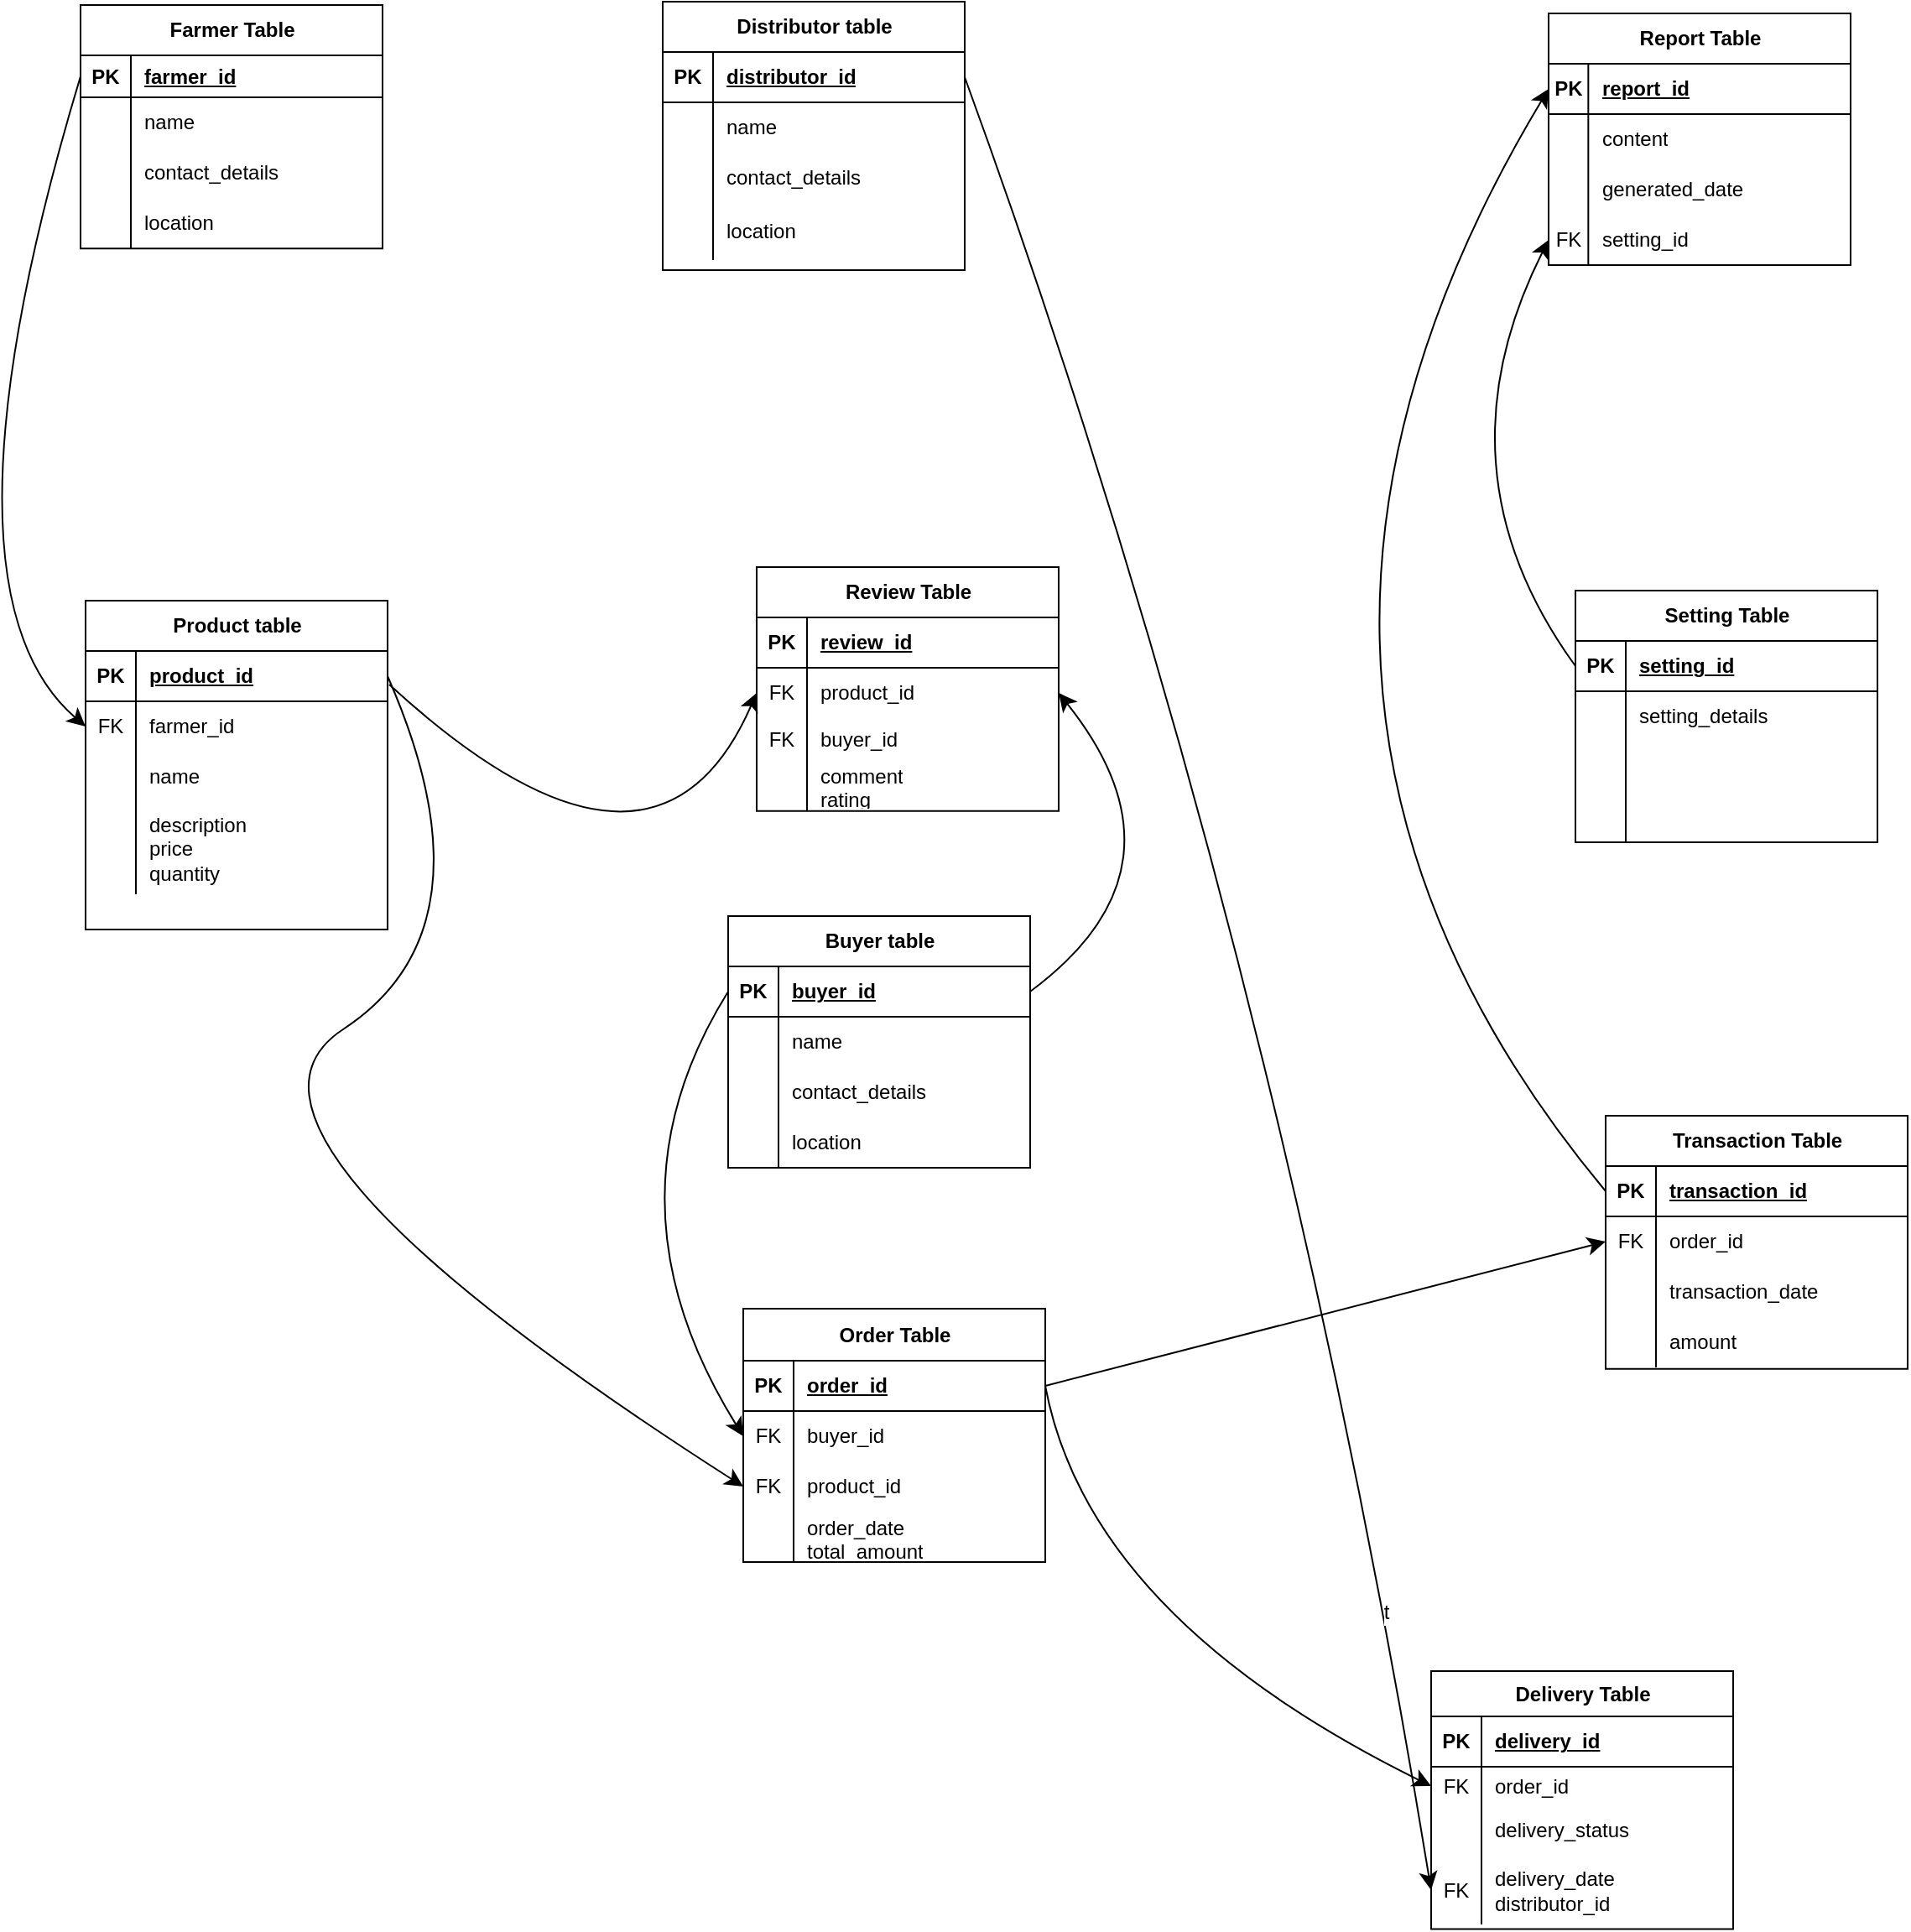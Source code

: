 <mxfile version="24.4.10" type="github">
  <diagram name="Page-1" id="PIBhkGKKTh2Sm1CBr-a1">
    <mxGraphModel dx="559" dy="912" grid="0" gridSize="10" guides="1" tooltips="1" connect="1" arrows="1" fold="1" page="0" pageScale="1" pageWidth="850" pageHeight="1100" math="0" shadow="0">
      <root>
        <mxCell id="0" />
        <mxCell id="1" parent="0" />
        <mxCell id="TpNefJh3EdQcDRhk7b_--1" value="Product table" style="shape=table;startSize=30;container=1;collapsible=1;childLayout=tableLayout;fixedRows=1;rowLines=0;fontStyle=1;align=center;resizeLast=1;html=1;" vertex="1" parent="1">
          <mxGeometry x="81" y="325" width="180" height="196" as="geometry" />
        </mxCell>
        <mxCell id="TpNefJh3EdQcDRhk7b_--2" value="" style="shape=tableRow;horizontal=0;startSize=0;swimlaneHead=0;swimlaneBody=0;fillColor=none;collapsible=0;dropTarget=0;points=[[0,0.5],[1,0.5]];portConstraint=eastwest;top=0;left=0;right=0;bottom=1;" vertex="1" parent="TpNefJh3EdQcDRhk7b_--1">
          <mxGeometry y="30" width="180" height="30" as="geometry" />
        </mxCell>
        <mxCell id="TpNefJh3EdQcDRhk7b_--3" value="PK" style="shape=partialRectangle;connectable=0;fillColor=none;top=0;left=0;bottom=0;right=0;fontStyle=1;overflow=hidden;whiteSpace=wrap;html=1;" vertex="1" parent="TpNefJh3EdQcDRhk7b_--2">
          <mxGeometry width="30" height="30" as="geometry">
            <mxRectangle width="30" height="30" as="alternateBounds" />
          </mxGeometry>
        </mxCell>
        <mxCell id="TpNefJh3EdQcDRhk7b_--4" value="product_id" style="shape=partialRectangle;connectable=0;fillColor=none;top=0;left=0;bottom=0;right=0;align=left;spacingLeft=6;fontStyle=5;overflow=hidden;whiteSpace=wrap;html=1;" vertex="1" parent="TpNefJh3EdQcDRhk7b_--2">
          <mxGeometry x="30" width="150" height="30" as="geometry">
            <mxRectangle width="150" height="30" as="alternateBounds" />
          </mxGeometry>
        </mxCell>
        <mxCell id="TpNefJh3EdQcDRhk7b_--5" value="" style="shape=tableRow;horizontal=0;startSize=0;swimlaneHead=0;swimlaneBody=0;fillColor=none;collapsible=0;dropTarget=0;points=[[0,0.5],[1,0.5]];portConstraint=eastwest;top=0;left=0;right=0;bottom=0;" vertex="1" parent="TpNefJh3EdQcDRhk7b_--1">
          <mxGeometry y="60" width="180" height="30" as="geometry" />
        </mxCell>
        <mxCell id="TpNefJh3EdQcDRhk7b_--6" value="FK" style="shape=partialRectangle;connectable=0;fillColor=none;top=0;left=0;bottom=0;right=0;editable=1;overflow=hidden;whiteSpace=wrap;html=1;" vertex="1" parent="TpNefJh3EdQcDRhk7b_--5">
          <mxGeometry width="30" height="30" as="geometry">
            <mxRectangle width="30" height="30" as="alternateBounds" />
          </mxGeometry>
        </mxCell>
        <mxCell id="TpNefJh3EdQcDRhk7b_--7" value="farmer_id" style="shape=partialRectangle;connectable=0;fillColor=none;top=0;left=0;bottom=0;right=0;align=left;spacingLeft=6;overflow=hidden;whiteSpace=wrap;html=1;" vertex="1" parent="TpNefJh3EdQcDRhk7b_--5">
          <mxGeometry x="30" width="150" height="30" as="geometry">
            <mxRectangle width="150" height="30" as="alternateBounds" />
          </mxGeometry>
        </mxCell>
        <mxCell id="TpNefJh3EdQcDRhk7b_--8" value="" style="shape=tableRow;horizontal=0;startSize=0;swimlaneHead=0;swimlaneBody=0;fillColor=none;collapsible=0;dropTarget=0;points=[[0,0.5],[1,0.5]];portConstraint=eastwest;top=0;left=0;right=0;bottom=0;" vertex="1" parent="TpNefJh3EdQcDRhk7b_--1">
          <mxGeometry y="90" width="180" height="30" as="geometry" />
        </mxCell>
        <mxCell id="TpNefJh3EdQcDRhk7b_--9" value="" style="shape=partialRectangle;connectable=0;fillColor=none;top=0;left=0;bottom=0;right=0;editable=1;overflow=hidden;whiteSpace=wrap;html=1;" vertex="1" parent="TpNefJh3EdQcDRhk7b_--8">
          <mxGeometry width="30" height="30" as="geometry">
            <mxRectangle width="30" height="30" as="alternateBounds" />
          </mxGeometry>
        </mxCell>
        <mxCell id="TpNefJh3EdQcDRhk7b_--10" value="name" style="shape=partialRectangle;connectable=0;fillColor=none;top=0;left=0;bottom=0;right=0;align=left;spacingLeft=6;overflow=hidden;whiteSpace=wrap;html=1;" vertex="1" parent="TpNefJh3EdQcDRhk7b_--8">
          <mxGeometry x="30" width="150" height="30" as="geometry">
            <mxRectangle width="150" height="30" as="alternateBounds" />
          </mxGeometry>
        </mxCell>
        <mxCell id="TpNefJh3EdQcDRhk7b_--11" value="" style="shape=tableRow;horizontal=0;startSize=0;swimlaneHead=0;swimlaneBody=0;fillColor=none;collapsible=0;dropTarget=0;points=[[0,0.5],[1,0.5]];portConstraint=eastwest;top=0;left=0;right=0;bottom=0;" vertex="1" parent="TpNefJh3EdQcDRhk7b_--1">
          <mxGeometry y="120" width="180" height="55" as="geometry" />
        </mxCell>
        <mxCell id="TpNefJh3EdQcDRhk7b_--12" value="" style="shape=partialRectangle;connectable=0;fillColor=none;top=0;left=0;bottom=0;right=0;editable=1;overflow=hidden;whiteSpace=wrap;html=1;" vertex="1" parent="TpNefJh3EdQcDRhk7b_--11">
          <mxGeometry width="30" height="55" as="geometry">
            <mxRectangle width="30" height="55" as="alternateBounds" />
          </mxGeometry>
        </mxCell>
        <mxCell id="TpNefJh3EdQcDRhk7b_--13" value="description&lt;div&gt;price&lt;/div&gt;&lt;div&gt;quantity&lt;/div&gt;" style="shape=partialRectangle;connectable=0;fillColor=none;top=0;left=0;bottom=0;right=0;align=left;spacingLeft=6;overflow=hidden;whiteSpace=wrap;html=1;" vertex="1" parent="TpNefJh3EdQcDRhk7b_--11">
          <mxGeometry x="30" width="150" height="55" as="geometry">
            <mxRectangle width="150" height="55" as="alternateBounds" />
          </mxGeometry>
        </mxCell>
        <mxCell id="TpNefJh3EdQcDRhk7b_--14" value="Order Table" style="shape=table;startSize=31;container=1;collapsible=1;childLayout=tableLayout;fixedRows=1;rowLines=0;fontStyle=1;align=center;resizeLast=1;html=1;" vertex="1" parent="1">
          <mxGeometry x="473" y="747" width="180" height="151" as="geometry" />
        </mxCell>
        <mxCell id="TpNefJh3EdQcDRhk7b_--15" value="" style="shape=tableRow;horizontal=0;startSize=0;swimlaneHead=0;swimlaneBody=0;fillColor=none;collapsible=0;dropTarget=0;points=[[0,0.5],[1,0.5]];portConstraint=eastwest;top=0;left=0;right=0;bottom=1;" vertex="1" parent="TpNefJh3EdQcDRhk7b_--14">
          <mxGeometry y="31" width="180" height="30" as="geometry" />
        </mxCell>
        <mxCell id="TpNefJh3EdQcDRhk7b_--16" value="PK" style="shape=partialRectangle;connectable=0;fillColor=none;top=0;left=0;bottom=0;right=0;fontStyle=1;overflow=hidden;whiteSpace=wrap;html=1;" vertex="1" parent="TpNefJh3EdQcDRhk7b_--15">
          <mxGeometry width="30" height="30" as="geometry">
            <mxRectangle width="30" height="30" as="alternateBounds" />
          </mxGeometry>
        </mxCell>
        <mxCell id="TpNefJh3EdQcDRhk7b_--17" value="order_id" style="shape=partialRectangle;connectable=0;fillColor=none;top=0;left=0;bottom=0;right=0;align=left;spacingLeft=6;fontStyle=5;overflow=hidden;whiteSpace=wrap;html=1;" vertex="1" parent="TpNefJh3EdQcDRhk7b_--15">
          <mxGeometry x="30" width="150" height="30" as="geometry">
            <mxRectangle width="150" height="30" as="alternateBounds" />
          </mxGeometry>
        </mxCell>
        <mxCell id="TpNefJh3EdQcDRhk7b_--18" value="" style="shape=tableRow;horizontal=0;startSize=0;swimlaneHead=0;swimlaneBody=0;fillColor=none;collapsible=0;dropTarget=0;points=[[0,0.5],[1,0.5]];portConstraint=eastwest;top=0;left=0;right=0;bottom=0;" vertex="1" parent="TpNefJh3EdQcDRhk7b_--14">
          <mxGeometry y="61" width="180" height="30" as="geometry" />
        </mxCell>
        <mxCell id="TpNefJh3EdQcDRhk7b_--19" value="FK" style="shape=partialRectangle;connectable=0;fillColor=none;top=0;left=0;bottom=0;right=0;editable=1;overflow=hidden;whiteSpace=wrap;html=1;" vertex="1" parent="TpNefJh3EdQcDRhk7b_--18">
          <mxGeometry width="30" height="30" as="geometry">
            <mxRectangle width="30" height="30" as="alternateBounds" />
          </mxGeometry>
        </mxCell>
        <mxCell id="TpNefJh3EdQcDRhk7b_--20" value="buyer_id" style="shape=partialRectangle;connectable=0;fillColor=none;top=0;left=0;bottom=0;right=0;align=left;spacingLeft=6;overflow=hidden;whiteSpace=wrap;html=1;" vertex="1" parent="TpNefJh3EdQcDRhk7b_--18">
          <mxGeometry x="30" width="150" height="30" as="geometry">
            <mxRectangle width="150" height="30" as="alternateBounds" />
          </mxGeometry>
        </mxCell>
        <mxCell id="TpNefJh3EdQcDRhk7b_--21" value="" style="shape=tableRow;horizontal=0;startSize=0;swimlaneHead=0;swimlaneBody=0;fillColor=none;collapsible=0;dropTarget=0;points=[[0,0.5],[1,0.5]];portConstraint=eastwest;top=0;left=0;right=0;bottom=0;" vertex="1" parent="TpNefJh3EdQcDRhk7b_--14">
          <mxGeometry y="91" width="180" height="30" as="geometry" />
        </mxCell>
        <mxCell id="TpNefJh3EdQcDRhk7b_--22" value="FK" style="shape=partialRectangle;connectable=0;fillColor=none;top=0;left=0;bottom=0;right=0;editable=1;overflow=hidden;whiteSpace=wrap;html=1;" vertex="1" parent="TpNefJh3EdQcDRhk7b_--21">
          <mxGeometry width="30" height="30" as="geometry">
            <mxRectangle width="30" height="30" as="alternateBounds" />
          </mxGeometry>
        </mxCell>
        <mxCell id="TpNefJh3EdQcDRhk7b_--23" value="product_id" style="shape=partialRectangle;connectable=0;fillColor=none;top=0;left=0;bottom=0;right=0;align=left;spacingLeft=6;overflow=hidden;whiteSpace=wrap;html=1;" vertex="1" parent="TpNefJh3EdQcDRhk7b_--21">
          <mxGeometry x="30" width="150" height="30" as="geometry">
            <mxRectangle width="150" height="30" as="alternateBounds" />
          </mxGeometry>
        </mxCell>
        <mxCell id="TpNefJh3EdQcDRhk7b_--24" value="" style="shape=tableRow;horizontal=0;startSize=0;swimlaneHead=0;swimlaneBody=0;fillColor=none;collapsible=0;dropTarget=0;points=[[0,0.5],[1,0.5]];portConstraint=eastwest;top=0;left=0;right=0;bottom=0;" vertex="1" parent="TpNefJh3EdQcDRhk7b_--14">
          <mxGeometry y="121" width="180" height="30" as="geometry" />
        </mxCell>
        <mxCell id="TpNefJh3EdQcDRhk7b_--25" value="" style="shape=partialRectangle;connectable=0;fillColor=none;top=0;left=0;bottom=0;right=0;editable=1;overflow=hidden;whiteSpace=wrap;html=1;" vertex="1" parent="TpNefJh3EdQcDRhk7b_--24">
          <mxGeometry width="30" height="30" as="geometry">
            <mxRectangle width="30" height="30" as="alternateBounds" />
          </mxGeometry>
        </mxCell>
        <mxCell id="TpNefJh3EdQcDRhk7b_--26" value="order_date&lt;div&gt;total_amount&lt;/div&gt;" style="shape=partialRectangle;connectable=0;fillColor=none;top=0;left=0;bottom=0;right=0;align=left;spacingLeft=6;overflow=hidden;whiteSpace=wrap;html=1;" vertex="1" parent="TpNefJh3EdQcDRhk7b_--24">
          <mxGeometry x="30" width="150" height="30" as="geometry">
            <mxRectangle width="150" height="30" as="alternateBounds" />
          </mxGeometry>
        </mxCell>
        <mxCell id="TpNefJh3EdQcDRhk7b_--27" value="Delivery Table" style="shape=table;startSize=27;container=1;collapsible=1;childLayout=tableLayout;fixedRows=1;rowLines=0;fontStyle=1;align=center;resizeLast=1;html=1;" vertex="1" parent="1">
          <mxGeometry x="883" y="963" width="180" height="153.689" as="geometry" />
        </mxCell>
        <mxCell id="TpNefJh3EdQcDRhk7b_--28" value="" style="shape=tableRow;horizontal=0;startSize=0;swimlaneHead=0;swimlaneBody=0;fillColor=none;collapsible=0;dropTarget=0;points=[[0,0.5],[1,0.5]];portConstraint=eastwest;top=0;left=0;right=0;bottom=1;" vertex="1" parent="TpNefJh3EdQcDRhk7b_--27">
          <mxGeometry y="27" width="180" height="30" as="geometry" />
        </mxCell>
        <mxCell id="TpNefJh3EdQcDRhk7b_--29" value="PK" style="shape=partialRectangle;connectable=0;fillColor=none;top=0;left=0;bottom=0;right=0;fontStyle=1;overflow=hidden;whiteSpace=wrap;html=1;" vertex="1" parent="TpNefJh3EdQcDRhk7b_--28">
          <mxGeometry width="30" height="30" as="geometry">
            <mxRectangle width="30" height="30" as="alternateBounds" />
          </mxGeometry>
        </mxCell>
        <mxCell id="TpNefJh3EdQcDRhk7b_--30" value="delivery_id" style="shape=partialRectangle;connectable=0;fillColor=none;top=0;left=0;bottom=0;right=0;align=left;spacingLeft=6;fontStyle=5;overflow=hidden;whiteSpace=wrap;html=1;" vertex="1" parent="TpNefJh3EdQcDRhk7b_--28">
          <mxGeometry x="30" width="150" height="30" as="geometry">
            <mxRectangle width="150" height="30" as="alternateBounds" />
          </mxGeometry>
        </mxCell>
        <mxCell id="TpNefJh3EdQcDRhk7b_--31" value="" style="shape=tableRow;horizontal=0;startSize=0;swimlaneHead=0;swimlaneBody=0;fillColor=none;collapsible=0;dropTarget=0;points=[[0,0.5],[1,0.5]];portConstraint=eastwest;top=0;left=0;right=0;bottom=0;" vertex="1" parent="TpNefJh3EdQcDRhk7b_--27">
          <mxGeometry y="57" width="180" height="23" as="geometry" />
        </mxCell>
        <mxCell id="TpNefJh3EdQcDRhk7b_--32" value="FK" style="shape=partialRectangle;connectable=0;fillColor=none;top=0;left=0;bottom=0;right=0;editable=1;overflow=hidden;whiteSpace=wrap;html=1;" vertex="1" parent="TpNefJh3EdQcDRhk7b_--31">
          <mxGeometry width="30" height="23" as="geometry">
            <mxRectangle width="30" height="23" as="alternateBounds" />
          </mxGeometry>
        </mxCell>
        <mxCell id="TpNefJh3EdQcDRhk7b_--33" value="order_id" style="shape=partialRectangle;connectable=0;fillColor=none;top=0;left=0;bottom=0;right=0;align=left;spacingLeft=6;overflow=hidden;whiteSpace=wrap;html=1;" vertex="1" parent="TpNefJh3EdQcDRhk7b_--31">
          <mxGeometry x="30" width="150" height="23" as="geometry">
            <mxRectangle width="150" height="23" as="alternateBounds" />
          </mxGeometry>
        </mxCell>
        <mxCell id="TpNefJh3EdQcDRhk7b_--34" value="" style="shape=tableRow;horizontal=0;startSize=0;swimlaneHead=0;swimlaneBody=0;fillColor=none;collapsible=0;dropTarget=0;points=[[0,0.5],[1,0.5]];portConstraint=eastwest;top=0;left=0;right=0;bottom=0;" vertex="1" parent="TpNefJh3EdQcDRhk7b_--27">
          <mxGeometry y="80" width="180" height="30" as="geometry" />
        </mxCell>
        <mxCell id="TpNefJh3EdQcDRhk7b_--35" value="" style="shape=partialRectangle;connectable=0;fillColor=none;top=0;left=0;bottom=0;right=0;editable=1;overflow=hidden;whiteSpace=wrap;html=1;" vertex="1" parent="TpNefJh3EdQcDRhk7b_--34">
          <mxGeometry width="30" height="30" as="geometry">
            <mxRectangle width="30" height="30" as="alternateBounds" />
          </mxGeometry>
        </mxCell>
        <mxCell id="TpNefJh3EdQcDRhk7b_--36" value="delivery_status" style="shape=partialRectangle;connectable=0;fillColor=none;top=0;left=0;bottom=0;right=0;align=left;spacingLeft=6;overflow=hidden;whiteSpace=wrap;html=1;" vertex="1" parent="TpNefJh3EdQcDRhk7b_--34">
          <mxGeometry x="30" width="150" height="30" as="geometry">
            <mxRectangle width="150" height="30" as="alternateBounds" />
          </mxGeometry>
        </mxCell>
        <mxCell id="TpNefJh3EdQcDRhk7b_--37" value="" style="shape=tableRow;horizontal=0;startSize=0;swimlaneHead=0;swimlaneBody=0;fillColor=none;collapsible=0;dropTarget=0;points=[[0,0.5],[1,0.5]];portConstraint=eastwest;top=0;left=0;right=0;bottom=0;" vertex="1" parent="TpNefJh3EdQcDRhk7b_--27">
          <mxGeometry y="110" width="180" height="41" as="geometry" />
        </mxCell>
        <mxCell id="TpNefJh3EdQcDRhk7b_--38" value="FK" style="shape=partialRectangle;connectable=0;fillColor=none;top=0;left=0;bottom=0;right=0;editable=1;overflow=hidden;whiteSpace=wrap;html=1;" vertex="1" parent="TpNefJh3EdQcDRhk7b_--37">
          <mxGeometry width="30" height="41" as="geometry">
            <mxRectangle width="30" height="41" as="alternateBounds" />
          </mxGeometry>
        </mxCell>
        <mxCell id="TpNefJh3EdQcDRhk7b_--39" value="delivery_date&lt;div&gt;distributor_id&lt;/div&gt;" style="shape=partialRectangle;connectable=0;fillColor=none;top=0;left=0;bottom=0;right=0;align=left;spacingLeft=6;overflow=hidden;whiteSpace=wrap;html=1;" vertex="1" parent="TpNefJh3EdQcDRhk7b_--37">
          <mxGeometry x="30" width="150" height="41" as="geometry">
            <mxRectangle width="150" height="41" as="alternateBounds" />
          </mxGeometry>
        </mxCell>
        <mxCell id="TpNefJh3EdQcDRhk7b_--40" value="Review Table" style="shape=table;startSize=30;container=1;collapsible=1;childLayout=tableLayout;fixedRows=1;rowLines=0;fontStyle=1;align=center;resizeLast=1;html=1;" vertex="1" parent="1">
          <mxGeometry x="481" y="305" width="180" height="145.333" as="geometry" />
        </mxCell>
        <mxCell id="TpNefJh3EdQcDRhk7b_--41" value="" style="shape=tableRow;horizontal=0;startSize=0;swimlaneHead=0;swimlaneBody=0;fillColor=none;collapsible=0;dropTarget=0;points=[[0,0.5],[1,0.5]];portConstraint=eastwest;top=0;left=0;right=0;bottom=1;" vertex="1" parent="TpNefJh3EdQcDRhk7b_--40">
          <mxGeometry y="30" width="180" height="30" as="geometry" />
        </mxCell>
        <mxCell id="TpNefJh3EdQcDRhk7b_--42" value="PK" style="shape=partialRectangle;connectable=0;fillColor=none;top=0;left=0;bottom=0;right=0;fontStyle=1;overflow=hidden;whiteSpace=wrap;html=1;" vertex="1" parent="TpNefJh3EdQcDRhk7b_--41">
          <mxGeometry width="30" height="30" as="geometry">
            <mxRectangle width="30" height="30" as="alternateBounds" />
          </mxGeometry>
        </mxCell>
        <mxCell id="TpNefJh3EdQcDRhk7b_--43" value="review_id" style="shape=partialRectangle;connectable=0;fillColor=none;top=0;left=0;bottom=0;right=0;align=left;spacingLeft=6;fontStyle=5;overflow=hidden;whiteSpace=wrap;html=1;" vertex="1" parent="TpNefJh3EdQcDRhk7b_--41">
          <mxGeometry x="30" width="150" height="30" as="geometry">
            <mxRectangle width="150" height="30" as="alternateBounds" />
          </mxGeometry>
        </mxCell>
        <mxCell id="TpNefJh3EdQcDRhk7b_--44" value="" style="shape=tableRow;horizontal=0;startSize=0;swimlaneHead=0;swimlaneBody=0;fillColor=none;collapsible=0;dropTarget=0;points=[[0,0.5],[1,0.5]];portConstraint=eastwest;top=0;left=0;right=0;bottom=0;" vertex="1" parent="TpNefJh3EdQcDRhk7b_--40">
          <mxGeometry y="60" width="180" height="30" as="geometry" />
        </mxCell>
        <mxCell id="TpNefJh3EdQcDRhk7b_--45" value="FK" style="shape=partialRectangle;connectable=0;fillColor=none;top=0;left=0;bottom=0;right=0;editable=1;overflow=hidden;whiteSpace=wrap;html=1;" vertex="1" parent="TpNefJh3EdQcDRhk7b_--44">
          <mxGeometry width="30" height="30" as="geometry">
            <mxRectangle width="30" height="30" as="alternateBounds" />
          </mxGeometry>
        </mxCell>
        <mxCell id="TpNefJh3EdQcDRhk7b_--46" value="product_id" style="shape=partialRectangle;connectable=0;fillColor=none;top=0;left=0;bottom=0;right=0;align=left;spacingLeft=6;overflow=hidden;whiteSpace=wrap;html=1;" vertex="1" parent="TpNefJh3EdQcDRhk7b_--44">
          <mxGeometry x="30" width="150" height="30" as="geometry">
            <mxRectangle width="150" height="30" as="alternateBounds" />
          </mxGeometry>
        </mxCell>
        <mxCell id="TpNefJh3EdQcDRhk7b_--47" value="" style="shape=tableRow;horizontal=0;startSize=0;swimlaneHead=0;swimlaneBody=0;fillColor=none;collapsible=0;dropTarget=0;points=[[0,0.5],[1,0.5]];portConstraint=eastwest;top=0;left=0;right=0;bottom=0;" vertex="1" parent="TpNefJh3EdQcDRhk7b_--40">
          <mxGeometry y="90" width="180" height="25" as="geometry" />
        </mxCell>
        <mxCell id="TpNefJh3EdQcDRhk7b_--48" value="FK" style="shape=partialRectangle;connectable=0;fillColor=none;top=0;left=0;bottom=0;right=0;editable=1;overflow=hidden;whiteSpace=wrap;html=1;" vertex="1" parent="TpNefJh3EdQcDRhk7b_--47">
          <mxGeometry width="30" height="25" as="geometry">
            <mxRectangle width="30" height="25" as="alternateBounds" />
          </mxGeometry>
        </mxCell>
        <mxCell id="TpNefJh3EdQcDRhk7b_--49" value="buyer_id" style="shape=partialRectangle;connectable=0;fillColor=none;top=0;left=0;bottom=0;right=0;align=left;spacingLeft=6;overflow=hidden;whiteSpace=wrap;html=1;" vertex="1" parent="TpNefJh3EdQcDRhk7b_--47">
          <mxGeometry x="30" width="150" height="25" as="geometry">
            <mxRectangle width="150" height="25" as="alternateBounds" />
          </mxGeometry>
        </mxCell>
        <mxCell id="TpNefJh3EdQcDRhk7b_--50" value="" style="shape=tableRow;horizontal=0;startSize=0;swimlaneHead=0;swimlaneBody=0;fillColor=none;collapsible=0;dropTarget=0;points=[[0,0.5],[1,0.5]];portConstraint=eastwest;top=0;left=0;right=0;bottom=0;" vertex="1" parent="TpNefJh3EdQcDRhk7b_--40">
          <mxGeometry y="115" width="180" height="30" as="geometry" />
        </mxCell>
        <mxCell id="TpNefJh3EdQcDRhk7b_--51" value="" style="shape=partialRectangle;connectable=0;fillColor=none;top=0;left=0;bottom=0;right=0;editable=1;overflow=hidden;whiteSpace=wrap;html=1;" vertex="1" parent="TpNefJh3EdQcDRhk7b_--50">
          <mxGeometry width="30" height="30" as="geometry">
            <mxRectangle width="30" height="30" as="alternateBounds" />
          </mxGeometry>
        </mxCell>
        <mxCell id="TpNefJh3EdQcDRhk7b_--52" value="comment&lt;div&gt;rating&lt;/div&gt;" style="shape=partialRectangle;connectable=0;fillColor=none;top=0;left=0;bottom=0;right=0;align=left;spacingLeft=6;overflow=hidden;whiteSpace=wrap;html=1;" vertex="1" parent="TpNefJh3EdQcDRhk7b_--50">
          <mxGeometry x="30" width="150" height="30" as="geometry">
            <mxRectangle width="150" height="30" as="alternateBounds" />
          </mxGeometry>
        </mxCell>
        <mxCell id="TpNefJh3EdQcDRhk7b_--53" value="Transaction Table" style="shape=table;startSize=30;container=1;collapsible=1;childLayout=tableLayout;fixedRows=1;rowLines=0;fontStyle=1;align=center;resizeLast=1;html=1;" vertex="1" parent="1">
          <mxGeometry x="987" y="632" width="180" height="150.875" as="geometry" />
        </mxCell>
        <mxCell id="TpNefJh3EdQcDRhk7b_--54" value="" style="shape=tableRow;horizontal=0;startSize=0;swimlaneHead=0;swimlaneBody=0;fillColor=none;collapsible=0;dropTarget=0;points=[[0,0.5],[1,0.5]];portConstraint=eastwest;top=0;left=0;right=0;bottom=1;" vertex="1" parent="TpNefJh3EdQcDRhk7b_--53">
          <mxGeometry y="30" width="180" height="30" as="geometry" />
        </mxCell>
        <mxCell id="TpNefJh3EdQcDRhk7b_--55" value="PK" style="shape=partialRectangle;connectable=0;fillColor=none;top=0;left=0;bottom=0;right=0;fontStyle=1;overflow=hidden;whiteSpace=wrap;html=1;" vertex="1" parent="TpNefJh3EdQcDRhk7b_--54">
          <mxGeometry width="30" height="30" as="geometry">
            <mxRectangle width="30" height="30" as="alternateBounds" />
          </mxGeometry>
        </mxCell>
        <mxCell id="TpNefJh3EdQcDRhk7b_--56" value="transaction_id" style="shape=partialRectangle;connectable=0;fillColor=none;top=0;left=0;bottom=0;right=0;align=left;spacingLeft=6;fontStyle=5;overflow=hidden;whiteSpace=wrap;html=1;" vertex="1" parent="TpNefJh3EdQcDRhk7b_--54">
          <mxGeometry x="30" width="150" height="30" as="geometry">
            <mxRectangle width="150" height="30" as="alternateBounds" />
          </mxGeometry>
        </mxCell>
        <mxCell id="TpNefJh3EdQcDRhk7b_--57" value="" style="shape=tableRow;horizontal=0;startSize=0;swimlaneHead=0;swimlaneBody=0;fillColor=none;collapsible=0;dropTarget=0;points=[[0,0.5],[1,0.5]];portConstraint=eastwest;top=0;left=0;right=0;bottom=0;" vertex="1" parent="TpNefJh3EdQcDRhk7b_--53">
          <mxGeometry y="60" width="180" height="30" as="geometry" />
        </mxCell>
        <mxCell id="TpNefJh3EdQcDRhk7b_--58" value="FK" style="shape=partialRectangle;connectable=0;fillColor=none;top=0;left=0;bottom=0;right=0;editable=1;overflow=hidden;whiteSpace=wrap;html=1;" vertex="1" parent="TpNefJh3EdQcDRhk7b_--57">
          <mxGeometry width="30" height="30" as="geometry">
            <mxRectangle width="30" height="30" as="alternateBounds" />
          </mxGeometry>
        </mxCell>
        <mxCell id="TpNefJh3EdQcDRhk7b_--59" value="order_id" style="shape=partialRectangle;connectable=0;fillColor=none;top=0;left=0;bottom=0;right=0;align=left;spacingLeft=6;overflow=hidden;whiteSpace=wrap;html=1;" vertex="1" parent="TpNefJh3EdQcDRhk7b_--57">
          <mxGeometry x="30" width="150" height="30" as="geometry">
            <mxRectangle width="150" height="30" as="alternateBounds" />
          </mxGeometry>
        </mxCell>
        <mxCell id="TpNefJh3EdQcDRhk7b_--60" value="" style="shape=tableRow;horizontal=0;startSize=0;swimlaneHead=0;swimlaneBody=0;fillColor=none;collapsible=0;dropTarget=0;points=[[0,0.5],[1,0.5]];portConstraint=eastwest;top=0;left=0;right=0;bottom=0;" vertex="1" parent="TpNefJh3EdQcDRhk7b_--53">
          <mxGeometry y="90" width="180" height="30" as="geometry" />
        </mxCell>
        <mxCell id="TpNefJh3EdQcDRhk7b_--61" value="" style="shape=partialRectangle;connectable=0;fillColor=none;top=0;left=0;bottom=0;right=0;editable=1;overflow=hidden;whiteSpace=wrap;html=1;" vertex="1" parent="TpNefJh3EdQcDRhk7b_--60">
          <mxGeometry width="30" height="30" as="geometry">
            <mxRectangle width="30" height="30" as="alternateBounds" />
          </mxGeometry>
        </mxCell>
        <mxCell id="TpNefJh3EdQcDRhk7b_--62" value="transaction_date" style="shape=partialRectangle;connectable=0;fillColor=none;top=0;left=0;bottom=0;right=0;align=left;spacingLeft=6;overflow=hidden;whiteSpace=wrap;html=1;" vertex="1" parent="TpNefJh3EdQcDRhk7b_--60">
          <mxGeometry x="30" width="150" height="30" as="geometry">
            <mxRectangle width="150" height="30" as="alternateBounds" />
          </mxGeometry>
        </mxCell>
        <mxCell id="TpNefJh3EdQcDRhk7b_--63" value="" style="shape=tableRow;horizontal=0;startSize=0;swimlaneHead=0;swimlaneBody=0;fillColor=none;collapsible=0;dropTarget=0;points=[[0,0.5],[1,0.5]];portConstraint=eastwest;top=0;left=0;right=0;bottom=0;" vertex="1" parent="TpNefJh3EdQcDRhk7b_--53">
          <mxGeometry y="120" width="180" height="30" as="geometry" />
        </mxCell>
        <mxCell id="TpNefJh3EdQcDRhk7b_--64" value="" style="shape=partialRectangle;connectable=0;fillColor=none;top=0;left=0;bottom=0;right=0;editable=1;overflow=hidden;whiteSpace=wrap;html=1;" vertex="1" parent="TpNefJh3EdQcDRhk7b_--63">
          <mxGeometry width="30" height="30" as="geometry">
            <mxRectangle width="30" height="30" as="alternateBounds" />
          </mxGeometry>
        </mxCell>
        <mxCell id="TpNefJh3EdQcDRhk7b_--65" value="amount" style="shape=partialRectangle;connectable=0;fillColor=none;top=0;left=0;bottom=0;right=0;align=left;spacingLeft=6;overflow=hidden;whiteSpace=wrap;html=1;" vertex="1" parent="TpNefJh3EdQcDRhk7b_--63">
          <mxGeometry x="30" width="150" height="30" as="geometry">
            <mxRectangle width="150" height="30" as="alternateBounds" />
          </mxGeometry>
        </mxCell>
        <mxCell id="TpNefJh3EdQcDRhk7b_--66" value="Buyer table" style="shape=table;startSize=30;container=1;collapsible=1;childLayout=tableLayout;fixedRows=1;rowLines=0;fontStyle=1;align=center;resizeLast=1;html=1;" vertex="1" parent="1">
          <mxGeometry x="464" y="513" width="180" height="150" as="geometry" />
        </mxCell>
        <mxCell id="TpNefJh3EdQcDRhk7b_--67" value="" style="shape=tableRow;horizontal=0;startSize=0;swimlaneHead=0;swimlaneBody=0;fillColor=none;collapsible=0;dropTarget=0;points=[[0,0.5],[1,0.5]];portConstraint=eastwest;top=0;left=0;right=0;bottom=1;" vertex="1" parent="TpNefJh3EdQcDRhk7b_--66">
          <mxGeometry y="30" width="180" height="30" as="geometry" />
        </mxCell>
        <mxCell id="TpNefJh3EdQcDRhk7b_--68" value="PK" style="shape=partialRectangle;connectable=0;fillColor=none;top=0;left=0;bottom=0;right=0;fontStyle=1;overflow=hidden;whiteSpace=wrap;html=1;" vertex="1" parent="TpNefJh3EdQcDRhk7b_--67">
          <mxGeometry width="30" height="30" as="geometry">
            <mxRectangle width="30" height="30" as="alternateBounds" />
          </mxGeometry>
        </mxCell>
        <mxCell id="TpNefJh3EdQcDRhk7b_--69" value="buyer_id" style="shape=partialRectangle;connectable=0;fillColor=none;top=0;left=0;bottom=0;right=0;align=left;spacingLeft=6;fontStyle=5;overflow=hidden;whiteSpace=wrap;html=1;" vertex="1" parent="TpNefJh3EdQcDRhk7b_--67">
          <mxGeometry x="30" width="150" height="30" as="geometry">
            <mxRectangle width="150" height="30" as="alternateBounds" />
          </mxGeometry>
        </mxCell>
        <mxCell id="TpNefJh3EdQcDRhk7b_--70" value="" style="shape=tableRow;horizontal=0;startSize=0;swimlaneHead=0;swimlaneBody=0;fillColor=none;collapsible=0;dropTarget=0;points=[[0,0.5],[1,0.5]];portConstraint=eastwest;top=0;left=0;right=0;bottom=0;" vertex="1" parent="TpNefJh3EdQcDRhk7b_--66">
          <mxGeometry y="60" width="180" height="30" as="geometry" />
        </mxCell>
        <mxCell id="TpNefJh3EdQcDRhk7b_--71" value="" style="shape=partialRectangle;connectable=0;fillColor=none;top=0;left=0;bottom=0;right=0;editable=1;overflow=hidden;whiteSpace=wrap;html=1;" vertex="1" parent="TpNefJh3EdQcDRhk7b_--70">
          <mxGeometry width="30" height="30" as="geometry">
            <mxRectangle width="30" height="30" as="alternateBounds" />
          </mxGeometry>
        </mxCell>
        <mxCell id="TpNefJh3EdQcDRhk7b_--72" value="name" style="shape=partialRectangle;connectable=0;fillColor=none;top=0;left=0;bottom=0;right=0;align=left;spacingLeft=6;overflow=hidden;whiteSpace=wrap;html=1;" vertex="1" parent="TpNefJh3EdQcDRhk7b_--70">
          <mxGeometry x="30" width="150" height="30" as="geometry">
            <mxRectangle width="150" height="30" as="alternateBounds" />
          </mxGeometry>
        </mxCell>
        <mxCell id="TpNefJh3EdQcDRhk7b_--73" value="" style="shape=tableRow;horizontal=0;startSize=0;swimlaneHead=0;swimlaneBody=0;fillColor=none;collapsible=0;dropTarget=0;points=[[0,0.5],[1,0.5]];portConstraint=eastwest;top=0;left=0;right=0;bottom=0;" vertex="1" parent="TpNefJh3EdQcDRhk7b_--66">
          <mxGeometry y="90" width="180" height="30" as="geometry" />
        </mxCell>
        <mxCell id="TpNefJh3EdQcDRhk7b_--74" value="" style="shape=partialRectangle;connectable=0;fillColor=none;top=0;left=0;bottom=0;right=0;editable=1;overflow=hidden;whiteSpace=wrap;html=1;" vertex="1" parent="TpNefJh3EdQcDRhk7b_--73">
          <mxGeometry width="30" height="30" as="geometry">
            <mxRectangle width="30" height="30" as="alternateBounds" />
          </mxGeometry>
        </mxCell>
        <mxCell id="TpNefJh3EdQcDRhk7b_--75" value="contact_details" style="shape=partialRectangle;connectable=0;fillColor=none;top=0;left=0;bottom=0;right=0;align=left;spacingLeft=6;overflow=hidden;whiteSpace=wrap;html=1;" vertex="1" parent="TpNefJh3EdQcDRhk7b_--73">
          <mxGeometry x="30" width="150" height="30" as="geometry">
            <mxRectangle width="150" height="30" as="alternateBounds" />
          </mxGeometry>
        </mxCell>
        <mxCell id="TpNefJh3EdQcDRhk7b_--76" value="" style="shape=tableRow;horizontal=0;startSize=0;swimlaneHead=0;swimlaneBody=0;fillColor=none;collapsible=0;dropTarget=0;points=[[0,0.5],[1,0.5]];portConstraint=eastwest;top=0;left=0;right=0;bottom=0;" vertex="1" parent="TpNefJh3EdQcDRhk7b_--66">
          <mxGeometry y="120" width="180" height="30" as="geometry" />
        </mxCell>
        <mxCell id="TpNefJh3EdQcDRhk7b_--77" value="" style="shape=partialRectangle;connectable=0;fillColor=none;top=0;left=0;bottom=0;right=0;editable=1;overflow=hidden;whiteSpace=wrap;html=1;" vertex="1" parent="TpNefJh3EdQcDRhk7b_--76">
          <mxGeometry width="30" height="30" as="geometry">
            <mxRectangle width="30" height="30" as="alternateBounds" />
          </mxGeometry>
        </mxCell>
        <mxCell id="TpNefJh3EdQcDRhk7b_--78" value="location" style="shape=partialRectangle;connectable=0;fillColor=none;top=0;left=0;bottom=0;right=0;align=left;spacingLeft=6;overflow=hidden;whiteSpace=wrap;html=1;" vertex="1" parent="TpNefJh3EdQcDRhk7b_--76">
          <mxGeometry x="30" width="150" height="30" as="geometry">
            <mxRectangle width="150" height="30" as="alternateBounds" />
          </mxGeometry>
        </mxCell>
        <mxCell id="TpNefJh3EdQcDRhk7b_--79" value="Setting Table" style="shape=table;startSize=30;container=1;collapsible=1;childLayout=tableLayout;fixedRows=1;rowLines=0;fontStyle=1;align=center;resizeLast=1;html=1;" vertex="1" parent="1">
          <mxGeometry x="969" y="319" width="180" height="150" as="geometry" />
        </mxCell>
        <mxCell id="TpNefJh3EdQcDRhk7b_--80" value="" style="shape=tableRow;horizontal=0;startSize=0;swimlaneHead=0;swimlaneBody=0;fillColor=none;collapsible=0;dropTarget=0;points=[[0,0.5],[1,0.5]];portConstraint=eastwest;top=0;left=0;right=0;bottom=1;" vertex="1" parent="TpNefJh3EdQcDRhk7b_--79">
          <mxGeometry y="30" width="180" height="30" as="geometry" />
        </mxCell>
        <mxCell id="TpNefJh3EdQcDRhk7b_--81" value="PK" style="shape=partialRectangle;connectable=0;fillColor=none;top=0;left=0;bottom=0;right=0;fontStyle=1;overflow=hidden;whiteSpace=wrap;html=1;" vertex="1" parent="TpNefJh3EdQcDRhk7b_--80">
          <mxGeometry width="30" height="30" as="geometry">
            <mxRectangle width="30" height="30" as="alternateBounds" />
          </mxGeometry>
        </mxCell>
        <mxCell id="TpNefJh3EdQcDRhk7b_--82" value="setting_id" style="shape=partialRectangle;connectable=0;fillColor=none;top=0;left=0;bottom=0;right=0;align=left;spacingLeft=6;fontStyle=5;overflow=hidden;whiteSpace=wrap;html=1;" vertex="1" parent="TpNefJh3EdQcDRhk7b_--80">
          <mxGeometry x="30" width="150" height="30" as="geometry">
            <mxRectangle width="150" height="30" as="alternateBounds" />
          </mxGeometry>
        </mxCell>
        <mxCell id="TpNefJh3EdQcDRhk7b_--83" value="" style="shape=tableRow;horizontal=0;startSize=0;swimlaneHead=0;swimlaneBody=0;fillColor=none;collapsible=0;dropTarget=0;points=[[0,0.5],[1,0.5]];portConstraint=eastwest;top=0;left=0;right=0;bottom=0;" vertex="1" parent="TpNefJh3EdQcDRhk7b_--79">
          <mxGeometry y="60" width="180" height="30" as="geometry" />
        </mxCell>
        <mxCell id="TpNefJh3EdQcDRhk7b_--84" value="" style="shape=partialRectangle;connectable=0;fillColor=none;top=0;left=0;bottom=0;right=0;editable=1;overflow=hidden;whiteSpace=wrap;html=1;" vertex="1" parent="TpNefJh3EdQcDRhk7b_--83">
          <mxGeometry width="30" height="30" as="geometry">
            <mxRectangle width="30" height="30" as="alternateBounds" />
          </mxGeometry>
        </mxCell>
        <mxCell id="TpNefJh3EdQcDRhk7b_--85" value="setting_details" style="shape=partialRectangle;connectable=0;fillColor=none;top=0;left=0;bottom=0;right=0;align=left;spacingLeft=6;overflow=hidden;whiteSpace=wrap;html=1;" vertex="1" parent="TpNefJh3EdQcDRhk7b_--83">
          <mxGeometry x="30" width="150" height="30" as="geometry">
            <mxRectangle width="150" height="30" as="alternateBounds" />
          </mxGeometry>
        </mxCell>
        <mxCell id="TpNefJh3EdQcDRhk7b_--86" value="" style="shape=tableRow;horizontal=0;startSize=0;swimlaneHead=0;swimlaneBody=0;fillColor=none;collapsible=0;dropTarget=0;points=[[0,0.5],[1,0.5]];portConstraint=eastwest;top=0;left=0;right=0;bottom=0;" vertex="1" parent="TpNefJh3EdQcDRhk7b_--79">
          <mxGeometry y="90" width="180" height="30" as="geometry" />
        </mxCell>
        <mxCell id="TpNefJh3EdQcDRhk7b_--87" value="" style="shape=partialRectangle;connectable=0;fillColor=none;top=0;left=0;bottom=0;right=0;editable=1;overflow=hidden;whiteSpace=wrap;html=1;" vertex="1" parent="TpNefJh3EdQcDRhk7b_--86">
          <mxGeometry width="30" height="30" as="geometry">
            <mxRectangle width="30" height="30" as="alternateBounds" />
          </mxGeometry>
        </mxCell>
        <mxCell id="TpNefJh3EdQcDRhk7b_--88" value="" style="shape=partialRectangle;connectable=0;fillColor=none;top=0;left=0;bottom=0;right=0;align=left;spacingLeft=6;overflow=hidden;whiteSpace=wrap;html=1;" vertex="1" parent="TpNefJh3EdQcDRhk7b_--86">
          <mxGeometry x="30" width="150" height="30" as="geometry">
            <mxRectangle width="150" height="30" as="alternateBounds" />
          </mxGeometry>
        </mxCell>
        <mxCell id="TpNefJh3EdQcDRhk7b_--89" value="" style="shape=tableRow;horizontal=0;startSize=0;swimlaneHead=0;swimlaneBody=0;fillColor=none;collapsible=0;dropTarget=0;points=[[0,0.5],[1,0.5]];portConstraint=eastwest;top=0;left=0;right=0;bottom=0;" vertex="1" parent="TpNefJh3EdQcDRhk7b_--79">
          <mxGeometry y="120" width="180" height="30" as="geometry" />
        </mxCell>
        <mxCell id="TpNefJh3EdQcDRhk7b_--90" value="" style="shape=partialRectangle;connectable=0;fillColor=none;top=0;left=0;bottom=0;right=0;editable=1;overflow=hidden;whiteSpace=wrap;html=1;" vertex="1" parent="TpNefJh3EdQcDRhk7b_--89">
          <mxGeometry width="30" height="30" as="geometry">
            <mxRectangle width="30" height="30" as="alternateBounds" />
          </mxGeometry>
        </mxCell>
        <mxCell id="TpNefJh3EdQcDRhk7b_--91" value="" style="shape=partialRectangle;connectable=0;fillColor=none;top=0;left=0;bottom=0;right=0;align=left;spacingLeft=6;overflow=hidden;whiteSpace=wrap;html=1;" vertex="1" parent="TpNefJh3EdQcDRhk7b_--89">
          <mxGeometry x="30" width="150" height="30" as="geometry">
            <mxRectangle width="150" height="30" as="alternateBounds" />
          </mxGeometry>
        </mxCell>
        <mxCell id="TpNefJh3EdQcDRhk7b_--92" value="Report Table" style="shape=table;startSize=30;container=1;collapsible=1;childLayout=tableLayout;fixedRows=1;rowLines=0;fontStyle=1;align=center;resizeLast=1;html=1;" vertex="1" parent="1">
          <mxGeometry x="953" y="-25" width="180" height="150" as="geometry" />
        </mxCell>
        <mxCell id="TpNefJh3EdQcDRhk7b_--93" value="" style="shape=tableRow;horizontal=0;startSize=0;swimlaneHead=0;swimlaneBody=0;fillColor=none;collapsible=0;dropTarget=0;points=[[0,0.5],[1,0.5]];portConstraint=eastwest;top=0;left=0;right=0;bottom=1;" vertex="1" parent="TpNefJh3EdQcDRhk7b_--92">
          <mxGeometry y="30" width="180" height="30" as="geometry" />
        </mxCell>
        <mxCell id="TpNefJh3EdQcDRhk7b_--94" value="PK" style="shape=partialRectangle;connectable=0;fillColor=none;top=0;left=0;bottom=0;right=0;fontStyle=1;overflow=hidden;whiteSpace=wrap;html=1;" vertex="1" parent="TpNefJh3EdQcDRhk7b_--93">
          <mxGeometry width="23.667" height="30" as="geometry">
            <mxRectangle width="23.667" height="30" as="alternateBounds" />
          </mxGeometry>
        </mxCell>
        <mxCell id="TpNefJh3EdQcDRhk7b_--95" value="report_id" style="shape=partialRectangle;connectable=0;fillColor=none;top=0;left=0;bottom=0;right=0;align=left;spacingLeft=6;fontStyle=5;overflow=hidden;whiteSpace=wrap;html=1;" vertex="1" parent="TpNefJh3EdQcDRhk7b_--93">
          <mxGeometry x="23.667" width="156.333" height="30" as="geometry">
            <mxRectangle width="156.333" height="30" as="alternateBounds" />
          </mxGeometry>
        </mxCell>
        <mxCell id="TpNefJh3EdQcDRhk7b_--96" value="" style="shape=tableRow;horizontal=0;startSize=0;swimlaneHead=0;swimlaneBody=0;fillColor=none;collapsible=0;dropTarget=0;points=[[0,0.5],[1,0.5]];portConstraint=eastwest;top=0;left=0;right=0;bottom=0;" vertex="1" parent="TpNefJh3EdQcDRhk7b_--92">
          <mxGeometry y="60" width="180" height="30" as="geometry" />
        </mxCell>
        <mxCell id="TpNefJh3EdQcDRhk7b_--97" value="" style="shape=partialRectangle;connectable=0;fillColor=none;top=0;left=0;bottom=0;right=0;editable=1;overflow=hidden;whiteSpace=wrap;html=1;" vertex="1" parent="TpNefJh3EdQcDRhk7b_--96">
          <mxGeometry width="23.667" height="30" as="geometry">
            <mxRectangle width="23.667" height="30" as="alternateBounds" />
          </mxGeometry>
        </mxCell>
        <mxCell id="TpNefJh3EdQcDRhk7b_--98" value="content" style="shape=partialRectangle;connectable=0;fillColor=none;top=0;left=0;bottom=0;right=0;align=left;spacingLeft=6;overflow=hidden;whiteSpace=wrap;html=1;" vertex="1" parent="TpNefJh3EdQcDRhk7b_--96">
          <mxGeometry x="23.667" width="156.333" height="30" as="geometry">
            <mxRectangle width="156.333" height="30" as="alternateBounds" />
          </mxGeometry>
        </mxCell>
        <mxCell id="TpNefJh3EdQcDRhk7b_--99" value="" style="shape=tableRow;horizontal=0;startSize=0;swimlaneHead=0;swimlaneBody=0;fillColor=none;collapsible=0;dropTarget=0;points=[[0,0.5],[1,0.5]];portConstraint=eastwest;top=0;left=0;right=0;bottom=0;" vertex="1" parent="TpNefJh3EdQcDRhk7b_--92">
          <mxGeometry y="90" width="180" height="30" as="geometry" />
        </mxCell>
        <mxCell id="TpNefJh3EdQcDRhk7b_--100" value="" style="shape=partialRectangle;connectable=0;fillColor=none;top=0;left=0;bottom=0;right=0;editable=1;overflow=hidden;whiteSpace=wrap;html=1;" vertex="1" parent="TpNefJh3EdQcDRhk7b_--99">
          <mxGeometry width="23.667" height="30" as="geometry">
            <mxRectangle width="23.667" height="30" as="alternateBounds" />
          </mxGeometry>
        </mxCell>
        <mxCell id="TpNefJh3EdQcDRhk7b_--101" value="generated_date" style="shape=partialRectangle;connectable=0;fillColor=none;top=0;left=0;bottom=0;right=0;align=left;spacingLeft=6;overflow=hidden;whiteSpace=wrap;html=1;" vertex="1" parent="TpNefJh3EdQcDRhk7b_--99">
          <mxGeometry x="23.667" width="156.333" height="30" as="geometry">
            <mxRectangle width="156.333" height="30" as="alternateBounds" />
          </mxGeometry>
        </mxCell>
        <mxCell id="TpNefJh3EdQcDRhk7b_--102" value="" style="shape=tableRow;horizontal=0;startSize=0;swimlaneHead=0;swimlaneBody=0;fillColor=none;collapsible=0;dropTarget=0;points=[[0,0.5],[1,0.5]];portConstraint=eastwest;top=0;left=0;right=0;bottom=0;" vertex="1" parent="TpNefJh3EdQcDRhk7b_--92">
          <mxGeometry y="120" width="180" height="30" as="geometry" />
        </mxCell>
        <mxCell id="TpNefJh3EdQcDRhk7b_--103" value="FK" style="shape=partialRectangle;connectable=0;fillColor=none;top=0;left=0;bottom=0;right=0;editable=1;overflow=hidden;whiteSpace=wrap;html=1;" vertex="1" parent="TpNefJh3EdQcDRhk7b_--102">
          <mxGeometry width="23.667" height="30" as="geometry">
            <mxRectangle width="23.667" height="30" as="alternateBounds" />
          </mxGeometry>
        </mxCell>
        <mxCell id="TpNefJh3EdQcDRhk7b_--104" value="setting_id" style="shape=partialRectangle;connectable=0;fillColor=none;top=0;left=0;bottom=0;right=0;align=left;spacingLeft=6;overflow=hidden;whiteSpace=wrap;html=1;" vertex="1" parent="TpNefJh3EdQcDRhk7b_--102">
          <mxGeometry x="23.667" width="156.333" height="30" as="geometry">
            <mxRectangle width="156.333" height="30" as="alternateBounds" />
          </mxGeometry>
        </mxCell>
        <mxCell id="TpNefJh3EdQcDRhk7b_--105" value="Distributor table" style="shape=table;startSize=30;container=1;collapsible=1;childLayout=tableLayout;fixedRows=1;rowLines=0;fontStyle=1;align=center;resizeLast=1;html=1;" vertex="1" parent="1">
          <mxGeometry x="425" y="-32" width="180" height="160" as="geometry" />
        </mxCell>
        <mxCell id="TpNefJh3EdQcDRhk7b_--106" value="" style="shape=tableRow;horizontal=0;startSize=0;swimlaneHead=0;swimlaneBody=0;fillColor=none;collapsible=0;dropTarget=0;points=[[0,0.5],[1,0.5]];portConstraint=eastwest;top=0;left=0;right=0;bottom=1;" vertex="1" parent="TpNefJh3EdQcDRhk7b_--105">
          <mxGeometry y="30" width="180" height="30" as="geometry" />
        </mxCell>
        <mxCell id="TpNefJh3EdQcDRhk7b_--107" value="PK" style="shape=partialRectangle;connectable=0;fillColor=none;top=0;left=0;bottom=0;right=0;fontStyle=1;overflow=hidden;whiteSpace=wrap;html=1;" vertex="1" parent="TpNefJh3EdQcDRhk7b_--106">
          <mxGeometry width="30" height="30" as="geometry">
            <mxRectangle width="30" height="30" as="alternateBounds" />
          </mxGeometry>
        </mxCell>
        <mxCell id="TpNefJh3EdQcDRhk7b_--108" value="distributor_id" style="shape=partialRectangle;connectable=0;fillColor=none;top=0;left=0;bottom=0;right=0;align=left;spacingLeft=6;fontStyle=5;overflow=hidden;whiteSpace=wrap;html=1;" vertex="1" parent="TpNefJh3EdQcDRhk7b_--106">
          <mxGeometry x="30" width="150" height="30" as="geometry">
            <mxRectangle width="150" height="30" as="alternateBounds" />
          </mxGeometry>
        </mxCell>
        <mxCell id="TpNefJh3EdQcDRhk7b_--109" value="" style="shape=tableRow;horizontal=0;startSize=0;swimlaneHead=0;swimlaneBody=0;fillColor=none;collapsible=0;dropTarget=0;points=[[0,0.5],[1,0.5]];portConstraint=eastwest;top=0;left=0;right=0;bottom=0;" vertex="1" parent="TpNefJh3EdQcDRhk7b_--105">
          <mxGeometry y="60" width="180" height="30" as="geometry" />
        </mxCell>
        <mxCell id="TpNefJh3EdQcDRhk7b_--110" value="" style="shape=partialRectangle;connectable=0;fillColor=none;top=0;left=0;bottom=0;right=0;editable=1;overflow=hidden;whiteSpace=wrap;html=1;" vertex="1" parent="TpNefJh3EdQcDRhk7b_--109">
          <mxGeometry width="30" height="30" as="geometry">
            <mxRectangle width="30" height="30" as="alternateBounds" />
          </mxGeometry>
        </mxCell>
        <mxCell id="TpNefJh3EdQcDRhk7b_--111" value="name" style="shape=partialRectangle;connectable=0;fillColor=none;top=0;left=0;bottom=0;right=0;align=left;spacingLeft=6;overflow=hidden;whiteSpace=wrap;html=1;" vertex="1" parent="TpNefJh3EdQcDRhk7b_--109">
          <mxGeometry x="30" width="150" height="30" as="geometry">
            <mxRectangle width="150" height="30" as="alternateBounds" />
          </mxGeometry>
        </mxCell>
        <mxCell id="TpNefJh3EdQcDRhk7b_--112" value="" style="shape=tableRow;horizontal=0;startSize=0;swimlaneHead=0;swimlaneBody=0;fillColor=none;collapsible=0;dropTarget=0;points=[[0,0.5],[1,0.5]];portConstraint=eastwest;top=0;left=0;right=0;bottom=0;" vertex="1" parent="TpNefJh3EdQcDRhk7b_--105">
          <mxGeometry y="90" width="180" height="30" as="geometry" />
        </mxCell>
        <mxCell id="TpNefJh3EdQcDRhk7b_--113" value="" style="shape=partialRectangle;connectable=0;fillColor=none;top=0;left=0;bottom=0;right=0;editable=1;overflow=hidden;whiteSpace=wrap;html=1;" vertex="1" parent="TpNefJh3EdQcDRhk7b_--112">
          <mxGeometry width="30" height="30" as="geometry">
            <mxRectangle width="30" height="30" as="alternateBounds" />
          </mxGeometry>
        </mxCell>
        <mxCell id="TpNefJh3EdQcDRhk7b_--114" value="contact_details" style="shape=partialRectangle;connectable=0;fillColor=none;top=0;left=0;bottom=0;right=0;align=left;spacingLeft=6;overflow=hidden;whiteSpace=wrap;html=1;" vertex="1" parent="TpNefJh3EdQcDRhk7b_--112">
          <mxGeometry x="30" width="150" height="30" as="geometry">
            <mxRectangle width="150" height="30" as="alternateBounds" />
          </mxGeometry>
        </mxCell>
        <mxCell id="TpNefJh3EdQcDRhk7b_--115" value="" style="shape=tableRow;horizontal=0;startSize=0;swimlaneHead=0;swimlaneBody=0;fillColor=none;collapsible=0;dropTarget=0;points=[[0,0.5],[1,0.5]];portConstraint=eastwest;top=0;left=0;right=0;bottom=0;" vertex="1" parent="TpNefJh3EdQcDRhk7b_--105">
          <mxGeometry y="120" width="180" height="34" as="geometry" />
        </mxCell>
        <mxCell id="TpNefJh3EdQcDRhk7b_--116" value="" style="shape=partialRectangle;connectable=0;fillColor=none;top=0;left=0;bottom=0;right=0;editable=1;overflow=hidden;whiteSpace=wrap;html=1;" vertex="1" parent="TpNefJh3EdQcDRhk7b_--115">
          <mxGeometry width="30" height="34" as="geometry">
            <mxRectangle width="30" height="34" as="alternateBounds" />
          </mxGeometry>
        </mxCell>
        <mxCell id="TpNefJh3EdQcDRhk7b_--117" value="location" style="shape=partialRectangle;connectable=0;fillColor=none;top=0;left=0;bottom=0;right=0;align=left;spacingLeft=6;overflow=hidden;whiteSpace=wrap;html=1;" vertex="1" parent="TpNefJh3EdQcDRhk7b_--115">
          <mxGeometry x="30" width="150" height="34" as="geometry">
            <mxRectangle width="150" height="34" as="alternateBounds" />
          </mxGeometry>
        </mxCell>
        <mxCell id="TpNefJh3EdQcDRhk7b_--118" value="Farmer Table" style="shape=table;startSize=30;container=1;collapsible=1;childLayout=tableLayout;fixedRows=1;rowLines=0;fontStyle=1;align=center;resizeLast=1;html=1;" vertex="1" parent="1">
          <mxGeometry x="78" y="-30" width="180" height="145.074" as="geometry" />
        </mxCell>
        <mxCell id="TpNefJh3EdQcDRhk7b_--119" value="" style="shape=tableRow;horizontal=0;startSize=0;swimlaneHead=0;swimlaneBody=0;fillColor=none;collapsible=0;dropTarget=0;points=[[0,0.5],[1,0.5]];portConstraint=eastwest;top=0;left=0;right=0;bottom=1;" vertex="1" parent="TpNefJh3EdQcDRhk7b_--118">
          <mxGeometry y="30" width="180" height="25" as="geometry" />
        </mxCell>
        <mxCell id="TpNefJh3EdQcDRhk7b_--120" value="PK" style="shape=partialRectangle;connectable=0;fillColor=none;top=0;left=0;bottom=0;right=0;fontStyle=1;overflow=hidden;whiteSpace=wrap;html=1;" vertex="1" parent="TpNefJh3EdQcDRhk7b_--119">
          <mxGeometry width="30" height="25" as="geometry">
            <mxRectangle width="30" height="25" as="alternateBounds" />
          </mxGeometry>
        </mxCell>
        <mxCell id="TpNefJh3EdQcDRhk7b_--121" value="farmer_id" style="shape=partialRectangle;connectable=0;fillColor=none;top=0;left=0;bottom=0;right=0;align=left;spacingLeft=6;fontStyle=5;overflow=hidden;whiteSpace=wrap;html=1;" vertex="1" parent="TpNefJh3EdQcDRhk7b_--119">
          <mxGeometry x="30" width="150" height="25" as="geometry">
            <mxRectangle width="150" height="25" as="alternateBounds" />
          </mxGeometry>
        </mxCell>
        <mxCell id="TpNefJh3EdQcDRhk7b_--122" value="" style="shape=tableRow;horizontal=0;startSize=0;swimlaneHead=0;swimlaneBody=0;fillColor=none;collapsible=0;dropTarget=0;points=[[0,0.5],[1,0.5]];portConstraint=eastwest;top=0;left=0;right=0;bottom=0;" vertex="1" parent="TpNefJh3EdQcDRhk7b_--118">
          <mxGeometry y="55" width="180" height="30" as="geometry" />
        </mxCell>
        <mxCell id="TpNefJh3EdQcDRhk7b_--123" value="" style="shape=partialRectangle;connectable=0;fillColor=none;top=0;left=0;bottom=0;right=0;editable=1;overflow=hidden;whiteSpace=wrap;html=1;" vertex="1" parent="TpNefJh3EdQcDRhk7b_--122">
          <mxGeometry width="30" height="30" as="geometry">
            <mxRectangle width="30" height="30" as="alternateBounds" />
          </mxGeometry>
        </mxCell>
        <mxCell id="TpNefJh3EdQcDRhk7b_--124" value="name" style="shape=partialRectangle;connectable=0;fillColor=none;top=0;left=0;bottom=0;right=0;align=left;spacingLeft=6;overflow=hidden;whiteSpace=wrap;html=1;" vertex="1" parent="TpNefJh3EdQcDRhk7b_--122">
          <mxGeometry x="30" width="150" height="30" as="geometry">
            <mxRectangle width="150" height="30" as="alternateBounds" />
          </mxGeometry>
        </mxCell>
        <mxCell id="TpNefJh3EdQcDRhk7b_--125" value="" style="shape=tableRow;horizontal=0;startSize=0;swimlaneHead=0;swimlaneBody=0;fillColor=none;collapsible=0;dropTarget=0;points=[[0,0.5],[1,0.5]];portConstraint=eastwest;top=0;left=0;right=0;bottom=0;" vertex="1" parent="TpNefJh3EdQcDRhk7b_--118">
          <mxGeometry y="85" width="180" height="30" as="geometry" />
        </mxCell>
        <mxCell id="TpNefJh3EdQcDRhk7b_--126" value="" style="shape=partialRectangle;connectable=0;fillColor=none;top=0;left=0;bottom=0;right=0;editable=1;overflow=hidden;whiteSpace=wrap;html=1;" vertex="1" parent="TpNefJh3EdQcDRhk7b_--125">
          <mxGeometry width="30" height="30" as="geometry">
            <mxRectangle width="30" height="30" as="alternateBounds" />
          </mxGeometry>
        </mxCell>
        <mxCell id="TpNefJh3EdQcDRhk7b_--127" value="contact_details" style="shape=partialRectangle;connectable=0;fillColor=none;top=0;left=0;bottom=0;right=0;align=left;spacingLeft=6;overflow=hidden;whiteSpace=wrap;html=1;" vertex="1" parent="TpNefJh3EdQcDRhk7b_--125">
          <mxGeometry x="30" width="150" height="30" as="geometry">
            <mxRectangle width="150" height="30" as="alternateBounds" />
          </mxGeometry>
        </mxCell>
        <mxCell id="TpNefJh3EdQcDRhk7b_--128" value="" style="shape=tableRow;horizontal=0;startSize=0;swimlaneHead=0;swimlaneBody=0;fillColor=none;collapsible=0;dropTarget=0;points=[[0,0.5],[1,0.5]];portConstraint=eastwest;top=0;left=0;right=0;bottom=0;" vertex="1" parent="TpNefJh3EdQcDRhk7b_--118">
          <mxGeometry y="115" width="180" height="30" as="geometry" />
        </mxCell>
        <mxCell id="TpNefJh3EdQcDRhk7b_--129" value="" style="shape=partialRectangle;connectable=0;fillColor=none;top=0;left=0;bottom=0;right=0;editable=1;overflow=hidden;whiteSpace=wrap;html=1;" vertex="1" parent="TpNefJh3EdQcDRhk7b_--128">
          <mxGeometry width="30" height="30" as="geometry">
            <mxRectangle width="30" height="30" as="alternateBounds" />
          </mxGeometry>
        </mxCell>
        <mxCell id="TpNefJh3EdQcDRhk7b_--130" value="location" style="shape=partialRectangle;connectable=0;fillColor=none;top=0;left=0;bottom=0;right=0;align=left;spacingLeft=6;overflow=hidden;whiteSpace=wrap;html=1;" vertex="1" parent="TpNefJh3EdQcDRhk7b_--128">
          <mxGeometry x="30" width="150" height="30" as="geometry">
            <mxRectangle width="150" height="30" as="alternateBounds" />
          </mxGeometry>
        </mxCell>
        <mxCell id="TpNefJh3EdQcDRhk7b_--133" style="edgeStyle=none;curved=1;rounded=0;orthogonalLoop=1;jettySize=auto;html=1;entryX=0;entryY=0.5;entryDx=0;entryDy=0;fontSize=12;startSize=8;endSize=8;exitX=0;exitY=0.5;exitDx=0;exitDy=0;" edge="1" parent="1" source="TpNefJh3EdQcDRhk7b_--119" target="TpNefJh3EdQcDRhk7b_--5">
          <mxGeometry relative="1" as="geometry">
            <Array as="points">
              <mxPoint x="-14" y="318" />
            </Array>
          </mxGeometry>
        </mxCell>
        <mxCell id="TpNefJh3EdQcDRhk7b_--134" style="edgeStyle=none;curved=1;rounded=0;orthogonalLoop=1;jettySize=auto;html=1;entryX=0;entryY=0.5;entryDx=0;entryDy=0;fontSize=12;startSize=8;endSize=8;exitX=1;exitY=0.5;exitDx=0;exitDy=0;" edge="1" parent="1" source="TpNefJh3EdQcDRhk7b_--2" target="TpNefJh3EdQcDRhk7b_--21">
          <mxGeometry relative="1" as="geometry">
            <Array as="points">
              <mxPoint x="327" y="520" />
              <mxPoint x="142" y="641" />
            </Array>
          </mxGeometry>
        </mxCell>
        <mxCell id="TpNefJh3EdQcDRhk7b_--139" style="edgeStyle=none;curved=1;rounded=0;orthogonalLoop=1;jettySize=auto;html=1;entryX=0;entryY=0.5;entryDx=0;entryDy=0;fontSize=12;startSize=8;endSize=8;" edge="1" parent="1" target="TpNefJh3EdQcDRhk7b_--44">
          <mxGeometry relative="1" as="geometry">
            <mxPoint x="262" y="375" as="sourcePoint" />
            <Array as="points">
              <mxPoint x="420" y="520" />
            </Array>
          </mxGeometry>
        </mxCell>
        <mxCell id="TpNefJh3EdQcDRhk7b_--140" style="edgeStyle=none;curved=1;rounded=0;orthogonalLoop=1;jettySize=auto;html=1;entryX=0;entryY=0.5;entryDx=0;entryDy=0;fontSize=12;startSize=8;endSize=8;exitX=0;exitY=0.5;exitDx=0;exitDy=0;" edge="1" parent="1" source="TpNefJh3EdQcDRhk7b_--67" target="TpNefJh3EdQcDRhk7b_--18">
          <mxGeometry relative="1" as="geometry">
            <Array as="points">
              <mxPoint x="386" y="683" />
            </Array>
          </mxGeometry>
        </mxCell>
        <mxCell id="TpNefJh3EdQcDRhk7b_--144" style="edgeStyle=none;curved=1;rounded=0;orthogonalLoop=1;jettySize=auto;html=1;entryX=0;entryY=0.5;entryDx=0;entryDy=0;fontSize=12;startSize=8;endSize=8;exitX=1;exitY=0.5;exitDx=0;exitDy=0;" edge="1" parent="1" source="TpNefJh3EdQcDRhk7b_--15" target="TpNefJh3EdQcDRhk7b_--57">
          <mxGeometry relative="1" as="geometry" />
        </mxCell>
        <mxCell id="TpNefJh3EdQcDRhk7b_--145" style="edgeStyle=none;curved=1;rounded=0;orthogonalLoop=1;jettySize=auto;html=1;entryX=1;entryY=0.5;entryDx=0;entryDy=0;fontSize=12;startSize=8;endSize=8;exitX=1;exitY=0.5;exitDx=0;exitDy=0;" edge="1" parent="1" source="TpNefJh3EdQcDRhk7b_--67" target="TpNefJh3EdQcDRhk7b_--44">
          <mxGeometry relative="1" as="geometry">
            <Array as="points">
              <mxPoint x="744" y="484" />
            </Array>
          </mxGeometry>
        </mxCell>
        <mxCell id="TpNefJh3EdQcDRhk7b_--146" style="edgeStyle=none;curved=1;rounded=0;orthogonalLoop=1;jettySize=auto;html=1;entryX=0;entryY=0.5;entryDx=0;entryDy=0;fontSize=12;startSize=8;endSize=8;exitX=1;exitY=0.5;exitDx=0;exitDy=0;" edge="1" parent="1" source="TpNefJh3EdQcDRhk7b_--15" target="TpNefJh3EdQcDRhk7b_--31">
          <mxGeometry relative="1" as="geometry">
            <Array as="points">
              <mxPoint x="679" y="931" />
            </Array>
          </mxGeometry>
        </mxCell>
        <mxCell id="TpNefJh3EdQcDRhk7b_--147" style="edgeStyle=none;curved=1;rounded=0;orthogonalLoop=1;jettySize=auto;html=1;entryX=0;entryY=0.5;entryDx=0;entryDy=0;fontSize=12;startSize=8;endSize=8;exitX=0;exitY=0.5;exitDx=0;exitDy=0;" edge="1" parent="1" source="TpNefJh3EdQcDRhk7b_--80" target="TpNefJh3EdQcDRhk7b_--102">
          <mxGeometry relative="1" as="geometry">
            <Array as="points">
              <mxPoint x="884" y="247" />
            </Array>
          </mxGeometry>
        </mxCell>
        <mxCell id="TpNefJh3EdQcDRhk7b_--148" style="edgeStyle=none;curved=1;rounded=0;orthogonalLoop=1;jettySize=auto;html=1;entryX=0;entryY=0.5;entryDx=0;entryDy=0;fontSize=12;startSize=8;endSize=8;exitX=0;exitY=0.5;exitDx=0;exitDy=0;" edge="1" parent="1" source="TpNefJh3EdQcDRhk7b_--54" target="TpNefJh3EdQcDRhk7b_--93">
          <mxGeometry relative="1" as="geometry">
            <Array as="points">
              <mxPoint x="738" y="378" />
            </Array>
          </mxGeometry>
        </mxCell>
        <mxCell id="TpNefJh3EdQcDRhk7b_--149" style="edgeStyle=none;curved=1;rounded=0;orthogonalLoop=1;jettySize=auto;html=1;entryX=0;entryY=0.5;entryDx=0;entryDy=0;fontSize=12;startSize=8;endSize=8;exitX=1;exitY=0.5;exitDx=0;exitDy=0;" edge="1" parent="1" source="TpNefJh3EdQcDRhk7b_--106" target="TpNefJh3EdQcDRhk7b_--37">
          <mxGeometry relative="1" as="geometry">
            <Array as="points">
              <mxPoint x="789" y="518" />
            </Array>
          </mxGeometry>
        </mxCell>
        <mxCell id="TpNefJh3EdQcDRhk7b_--150" value="t" style="edgeLabel;html=1;align=center;verticalAlign=middle;resizable=0;points=[];fontSize=12;" vertex="1" connectable="0" parent="TpNefJh3EdQcDRhk7b_--149">
          <mxGeometry x="0.703" relative="1" as="geometry">
            <mxPoint y="-1" as="offset" />
          </mxGeometry>
        </mxCell>
      </root>
    </mxGraphModel>
  </diagram>
</mxfile>
